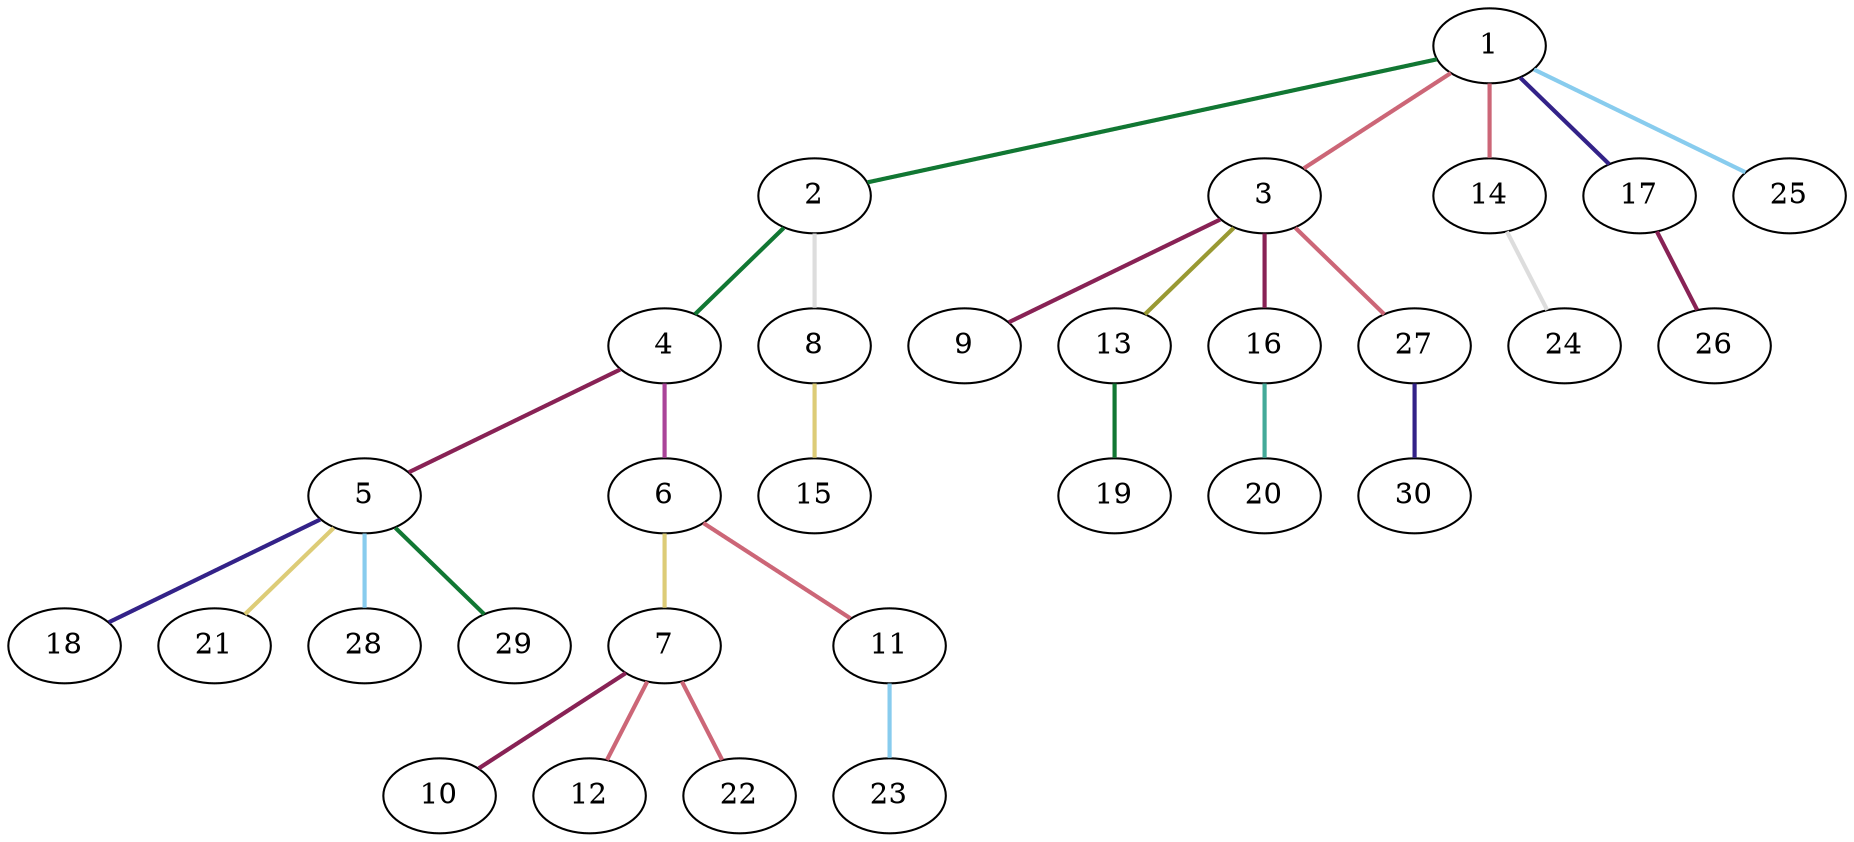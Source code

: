 graph {
	graph [rankdir=BT]
	1
	2
	2 -- 1 [color="#117733" style=bold]
	3
	3 -- 1 [color="#CC6677" style=bold]
	4
	4 -- 2 [color="#117733" style=bold]
	5
	5 -- 4 [color="#882255" style=bold]
	6
	6 -- 4 [color="#AA4499" style=bold]
	7
	7 -- 6 [color="#DDCC77" style=bold]
	8
	8 -- 2 [color="#DDDDDD" style=bold]
	9
	9 -- 3 [color="#882255" style=bold]
	10
	10 -- 7 [color="#882255" style=bold]
	11
	11 -- 6 [color="#CC6677" style=bold]
	12
	12 -- 7 [color="#CC6677" style=bold]
	13
	13 -- 3 [color="#999933" style=bold]
	14
	14 -- 1 [color="#CC6677" style=bold]
	15
	15 -- 8 [color="#DDCC77" style=bold]
	16
	16 -- 3 [color="#882255" style=bold]
	17
	17 -- 1 [color="#332288" style=bold]
	18
	18 -- 5 [color="#332288" style=bold]
	19
	19 -- 13 [color="#117733" style=bold]
	20
	20 -- 16 [color="#44AA99" style=bold]
	21
	21 -- 5 [color="#DDCC77" style=bold]
	22
	22 -- 7 [color="#CC6677" style=bold]
	23
	23 -- 11 [color="#88CCEE" style=bold]
	24
	24 -- 14 [color="#DDDDDD" style=bold]
	25
	25 -- 1 [color="#88CCEE" style=bold]
	26
	26 -- 17 [color="#882255" style=bold]
	27
	27 -- 3 [color="#CC6677" style=bold]
	28
	28 -- 5 [color="#88CCEE" style=bold]
	29
	29 -- 5 [color="#117733" style=bold]
	30
	30 -- 27 [color="#332288" style=bold]
}
